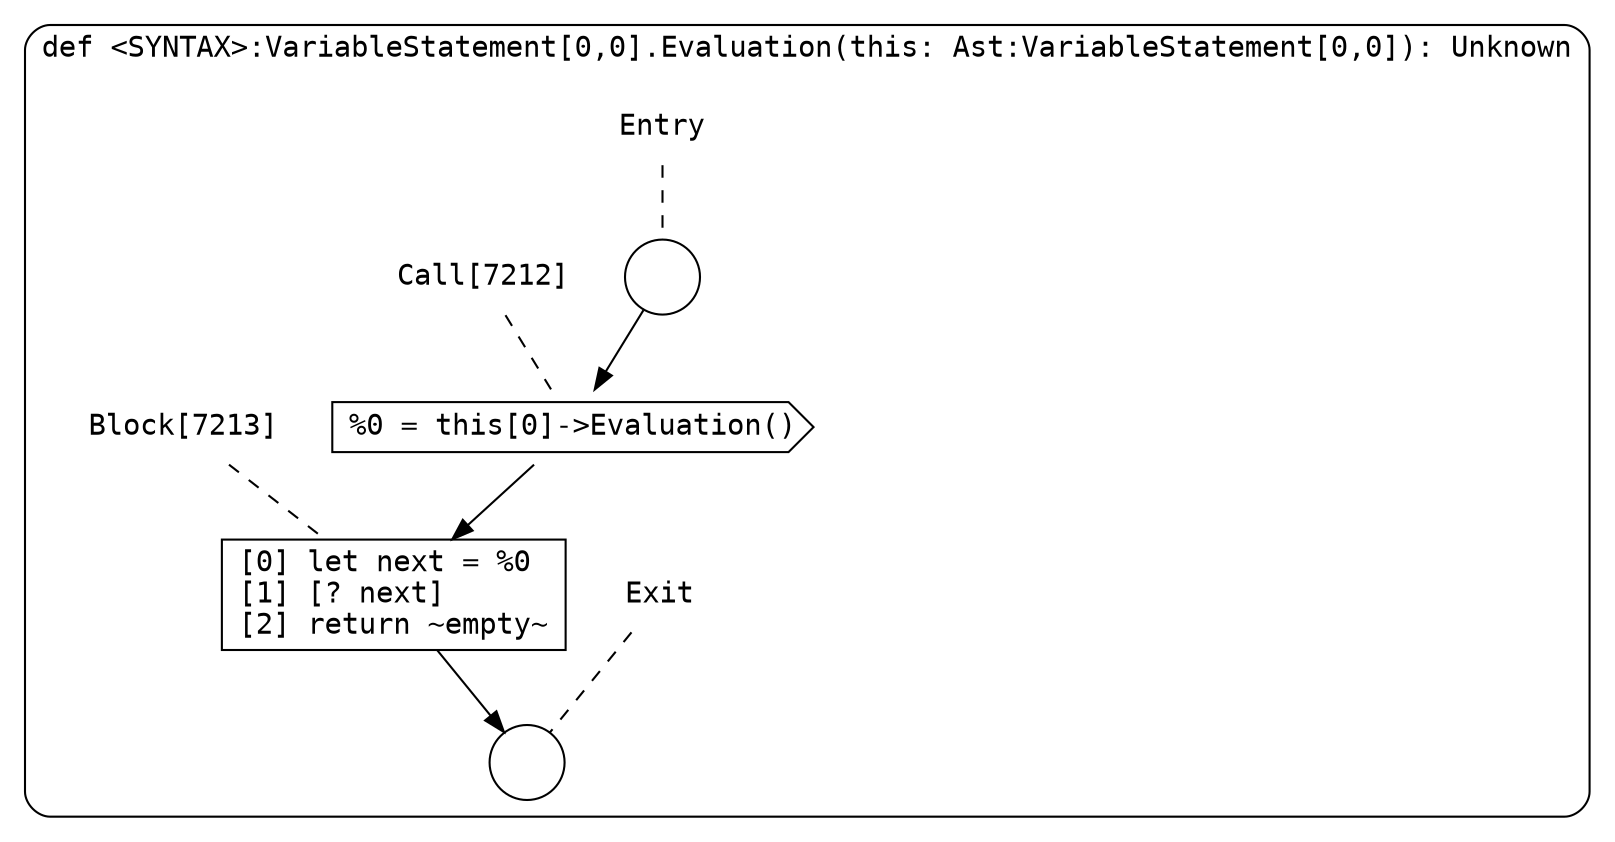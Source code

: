 digraph {
  graph [fontname = "Consolas"]
  node [fontname = "Consolas"]
  edge [fontname = "Consolas"]
  subgraph cluster1391 {
    label = "def <SYNTAX>:VariableStatement[0,0].Evaluation(this: Ast:VariableStatement[0,0]): Unknown"
    style = rounded
    cluster1391_entry_name [shape=none, label=<<font color="black">Entry</font>>]
    cluster1391_entry_name -> cluster1391_entry [arrowhead=none, color="black", style=dashed]
    cluster1391_entry [shape=circle label=" " color="black" fillcolor="white" style=filled]
    cluster1391_entry -> node7212 [color="black"]
    cluster1391_exit_name [shape=none, label=<<font color="black">Exit</font>>]
    cluster1391_exit_name -> cluster1391_exit [arrowhead=none, color="black", style=dashed]
    cluster1391_exit [shape=circle label=" " color="black" fillcolor="white" style=filled]
    node7212_name [shape=none, label=<<font color="black">Call[7212]</font>>]
    node7212_name -> node7212 [arrowhead=none, color="black", style=dashed]
    node7212 [shape=cds, label=<<font color="black">%0 = this[0]-&gt;Evaluation()</font>> color="black" fillcolor="white", style=filled]
    node7212 -> node7213 [color="black"]
    node7213_name [shape=none, label=<<font color="black">Block[7213]</font>>]
    node7213_name -> node7213 [arrowhead=none, color="black", style=dashed]
    node7213 [shape=box, label=<<font color="black">[0] let next = %0<BR ALIGN="LEFT"/>[1] [? next]<BR ALIGN="LEFT"/>[2] return ~empty~<BR ALIGN="LEFT"/></font>> color="black" fillcolor="white", style=filled]
    node7213 -> cluster1391_exit [color="black"]
  }
}